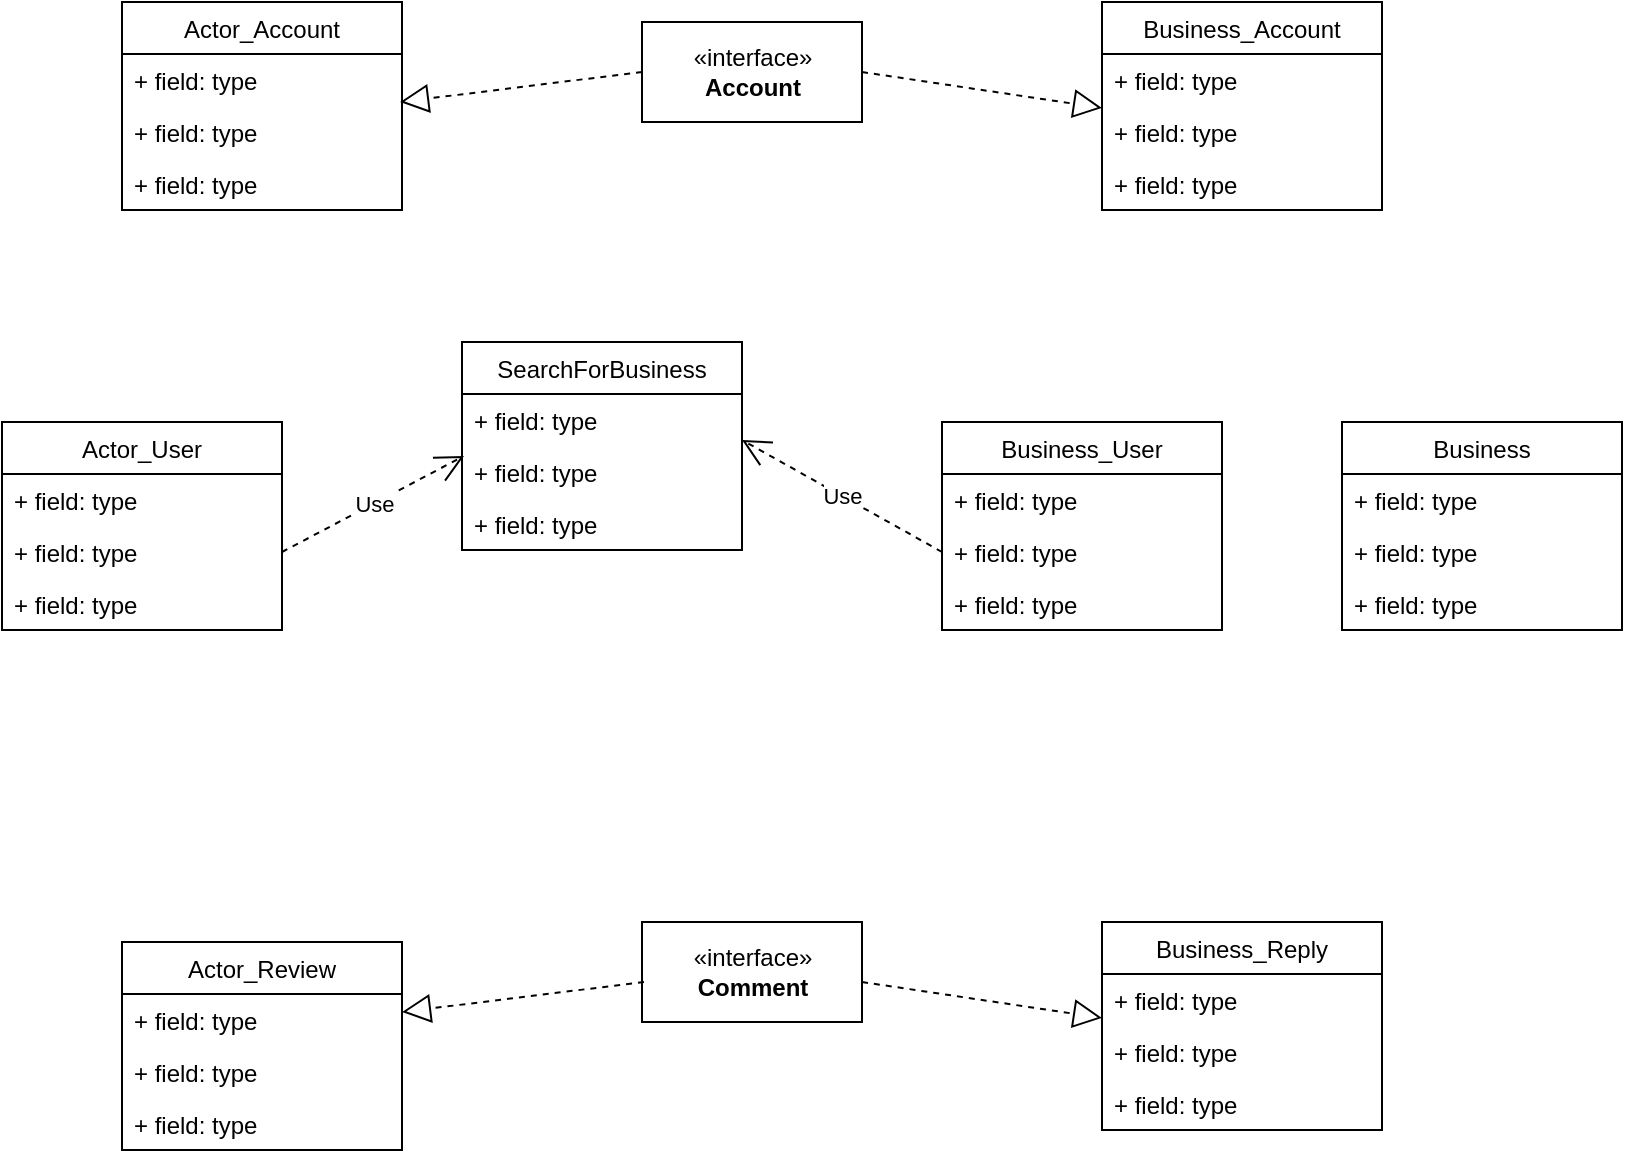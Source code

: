 <mxfile version="14.2.9" type="device"><diagram name="Page-1" id="e7e014a7-5840-1c2e-5031-d8a46d1fe8dd"><mxGraphModel dx="1422" dy="806" grid="1" gridSize="10" guides="1" tooltips="1" connect="1" arrows="1" fold="1" page="1" pageScale="1" pageWidth="1169" pageHeight="826" background="#ffffff" math="0" shadow="0"><root><mxCell id="0"/><mxCell id="1" parent="0"/><mxCell id="JbMlyzFD42AGtLOaU9Bk-46" value="Actor_User" style="swimlane;fontStyle=0;childLayout=stackLayout;horizontal=1;startSize=26;fillColor=none;horizontalStack=0;resizeParent=1;resizeParentMax=0;resizeLast=0;collapsible=1;marginBottom=0;" vertex="1" parent="1"><mxGeometry x="140" y="270" width="140" height="104" as="geometry"/></mxCell><mxCell id="JbMlyzFD42AGtLOaU9Bk-47" value="+ field: type" style="text;strokeColor=none;fillColor=none;align=left;verticalAlign=top;spacingLeft=4;spacingRight=4;overflow=hidden;rotatable=0;points=[[0,0.5],[1,0.5]];portConstraint=eastwest;" vertex="1" parent="JbMlyzFD42AGtLOaU9Bk-46"><mxGeometry y="26" width="140" height="26" as="geometry"/></mxCell><mxCell id="JbMlyzFD42AGtLOaU9Bk-48" value="+ field: type" style="text;strokeColor=none;fillColor=none;align=left;verticalAlign=top;spacingLeft=4;spacingRight=4;overflow=hidden;rotatable=0;points=[[0,0.5],[1,0.5]];portConstraint=eastwest;" vertex="1" parent="JbMlyzFD42AGtLOaU9Bk-46"><mxGeometry y="52" width="140" height="26" as="geometry"/></mxCell><mxCell id="JbMlyzFD42AGtLOaU9Bk-49" value="+ field: type" style="text;strokeColor=none;fillColor=none;align=left;verticalAlign=top;spacingLeft=4;spacingRight=4;overflow=hidden;rotatable=0;points=[[0,0.5],[1,0.5]];portConstraint=eastwest;" vertex="1" parent="JbMlyzFD42AGtLOaU9Bk-46"><mxGeometry y="78" width="140" height="26" as="geometry"/></mxCell><mxCell id="JbMlyzFD42AGtLOaU9Bk-50" value="Business_Account" style="swimlane;fontStyle=0;childLayout=stackLayout;horizontal=1;startSize=26;fillColor=none;horizontalStack=0;resizeParent=1;resizeParentMax=0;resizeLast=0;collapsible=1;marginBottom=0;" vertex="1" parent="1"><mxGeometry x="690" y="60" width="140" height="104" as="geometry"/></mxCell><mxCell id="JbMlyzFD42AGtLOaU9Bk-51" value="+ field: type" style="text;strokeColor=none;fillColor=none;align=left;verticalAlign=top;spacingLeft=4;spacingRight=4;overflow=hidden;rotatable=0;points=[[0,0.5],[1,0.5]];portConstraint=eastwest;" vertex="1" parent="JbMlyzFD42AGtLOaU9Bk-50"><mxGeometry y="26" width="140" height="26" as="geometry"/></mxCell><mxCell id="JbMlyzFD42AGtLOaU9Bk-52" value="+ field: type" style="text;strokeColor=none;fillColor=none;align=left;verticalAlign=top;spacingLeft=4;spacingRight=4;overflow=hidden;rotatable=0;points=[[0,0.5],[1,0.5]];portConstraint=eastwest;" vertex="1" parent="JbMlyzFD42AGtLOaU9Bk-50"><mxGeometry y="52" width="140" height="26" as="geometry"/></mxCell><mxCell id="JbMlyzFD42AGtLOaU9Bk-53" value="+ field: type" style="text;strokeColor=none;fillColor=none;align=left;verticalAlign=top;spacingLeft=4;spacingRight=4;overflow=hidden;rotatable=0;points=[[0,0.5],[1,0.5]];portConstraint=eastwest;" vertex="1" parent="JbMlyzFD42AGtLOaU9Bk-50"><mxGeometry y="78" width="140" height="26" as="geometry"/></mxCell><mxCell id="JbMlyzFD42AGtLOaU9Bk-54" value="Actor_Review" style="swimlane;fontStyle=0;childLayout=stackLayout;horizontal=1;startSize=26;fillColor=none;horizontalStack=0;resizeParent=1;resizeParentMax=0;resizeLast=0;collapsible=1;marginBottom=0;" vertex="1" parent="1"><mxGeometry x="200" y="530" width="140" height="104" as="geometry"/></mxCell><mxCell id="JbMlyzFD42AGtLOaU9Bk-57" value="+ field: type" style="text;strokeColor=none;fillColor=none;align=left;verticalAlign=top;spacingLeft=4;spacingRight=4;overflow=hidden;rotatable=0;points=[[0,0.5],[1,0.5]];portConstraint=eastwest;" vertex="1" parent="JbMlyzFD42AGtLOaU9Bk-54"><mxGeometry y="26" width="140" height="26" as="geometry"/></mxCell><mxCell id="JbMlyzFD42AGtLOaU9Bk-55" value="+ field: type" style="text;strokeColor=none;fillColor=none;align=left;verticalAlign=top;spacingLeft=4;spacingRight=4;overflow=hidden;rotatable=0;points=[[0,0.5],[1,0.5]];portConstraint=eastwest;" vertex="1" parent="JbMlyzFD42AGtLOaU9Bk-54"><mxGeometry y="52" width="140" height="26" as="geometry"/></mxCell><mxCell id="JbMlyzFD42AGtLOaU9Bk-56" value="+ field: type" style="text;strokeColor=none;fillColor=none;align=left;verticalAlign=top;spacingLeft=4;spacingRight=4;overflow=hidden;rotatable=0;points=[[0,0.5],[1,0.5]];portConstraint=eastwest;" vertex="1" parent="JbMlyzFD42AGtLOaU9Bk-54"><mxGeometry y="78" width="140" height="26" as="geometry"/></mxCell><mxCell id="JbMlyzFD42AGtLOaU9Bk-62" value="Business_Reply" style="swimlane;fontStyle=0;childLayout=stackLayout;horizontal=1;startSize=26;fillColor=none;horizontalStack=0;resizeParent=1;resizeParentMax=0;resizeLast=0;collapsible=1;marginBottom=0;" vertex="1" parent="1"><mxGeometry x="690" y="520" width="140" height="104" as="geometry"/></mxCell><mxCell id="JbMlyzFD42AGtLOaU9Bk-63" value="+ field: type" style="text;strokeColor=none;fillColor=none;align=left;verticalAlign=top;spacingLeft=4;spacingRight=4;overflow=hidden;rotatable=0;points=[[0,0.5],[1,0.5]];portConstraint=eastwest;" vertex="1" parent="JbMlyzFD42AGtLOaU9Bk-62"><mxGeometry y="26" width="140" height="26" as="geometry"/></mxCell><mxCell id="JbMlyzFD42AGtLOaU9Bk-64" value="+ field: type" style="text;strokeColor=none;fillColor=none;align=left;verticalAlign=top;spacingLeft=4;spacingRight=4;overflow=hidden;rotatable=0;points=[[0,0.5],[1,0.5]];portConstraint=eastwest;" vertex="1" parent="JbMlyzFD42AGtLOaU9Bk-62"><mxGeometry y="52" width="140" height="26" as="geometry"/></mxCell><mxCell id="JbMlyzFD42AGtLOaU9Bk-65" value="+ field: type" style="text;strokeColor=none;fillColor=none;align=left;verticalAlign=top;spacingLeft=4;spacingRight=4;overflow=hidden;rotatable=0;points=[[0,0.5],[1,0.5]];portConstraint=eastwest;" vertex="1" parent="JbMlyzFD42AGtLOaU9Bk-62"><mxGeometry y="78" width="140" height="26" as="geometry"/></mxCell><mxCell id="JbMlyzFD42AGtLOaU9Bk-66" value="«interface»&lt;br&gt;&lt;b&gt;Account&lt;/b&gt;" style="html=1;" vertex="1" parent="1"><mxGeometry x="460" y="70" width="110" height="50" as="geometry"/></mxCell><mxCell id="JbMlyzFD42AGtLOaU9Bk-67" value="Actor_Account" style="swimlane;fontStyle=0;childLayout=stackLayout;horizontal=1;startSize=26;fillColor=none;horizontalStack=0;resizeParent=1;resizeParentMax=0;resizeLast=0;collapsible=1;marginBottom=0;" vertex="1" parent="1"><mxGeometry x="200" y="60" width="140" height="104" as="geometry"/></mxCell><mxCell id="JbMlyzFD42AGtLOaU9Bk-68" value="+ field: type" style="text;strokeColor=none;fillColor=none;align=left;verticalAlign=top;spacingLeft=4;spacingRight=4;overflow=hidden;rotatable=0;points=[[0,0.5],[1,0.5]];portConstraint=eastwest;" vertex="1" parent="JbMlyzFD42AGtLOaU9Bk-67"><mxGeometry y="26" width="140" height="26" as="geometry"/></mxCell><mxCell id="JbMlyzFD42AGtLOaU9Bk-69" value="+ field: type" style="text;strokeColor=none;fillColor=none;align=left;verticalAlign=top;spacingLeft=4;spacingRight=4;overflow=hidden;rotatable=0;points=[[0,0.5],[1,0.5]];portConstraint=eastwest;" vertex="1" parent="JbMlyzFD42AGtLOaU9Bk-67"><mxGeometry y="52" width="140" height="26" as="geometry"/></mxCell><mxCell id="JbMlyzFD42AGtLOaU9Bk-70" value="+ field: type" style="text;strokeColor=none;fillColor=none;align=left;verticalAlign=top;spacingLeft=4;spacingRight=4;overflow=hidden;rotatable=0;points=[[0,0.5],[1,0.5]];portConstraint=eastwest;" vertex="1" parent="JbMlyzFD42AGtLOaU9Bk-67"><mxGeometry y="78" width="140" height="26" as="geometry"/></mxCell><mxCell id="JbMlyzFD42AGtLOaU9Bk-71" value="Business_User" style="swimlane;fontStyle=0;childLayout=stackLayout;horizontal=1;startSize=26;fillColor=none;horizontalStack=0;resizeParent=1;resizeParentMax=0;resizeLast=0;collapsible=1;marginBottom=0;" vertex="1" parent="1"><mxGeometry x="610" y="270" width="140" height="104" as="geometry"/></mxCell><mxCell id="JbMlyzFD42AGtLOaU9Bk-72" value="+ field: type" style="text;strokeColor=none;fillColor=none;align=left;verticalAlign=top;spacingLeft=4;spacingRight=4;overflow=hidden;rotatable=0;points=[[0,0.5],[1,0.5]];portConstraint=eastwest;" vertex="1" parent="JbMlyzFD42AGtLOaU9Bk-71"><mxGeometry y="26" width="140" height="26" as="geometry"/></mxCell><mxCell id="JbMlyzFD42AGtLOaU9Bk-73" value="+ field: type" style="text;strokeColor=none;fillColor=none;align=left;verticalAlign=top;spacingLeft=4;spacingRight=4;overflow=hidden;rotatable=0;points=[[0,0.5],[1,0.5]];portConstraint=eastwest;" vertex="1" parent="JbMlyzFD42AGtLOaU9Bk-71"><mxGeometry y="52" width="140" height="26" as="geometry"/></mxCell><mxCell id="JbMlyzFD42AGtLOaU9Bk-74" value="+ field: type" style="text;strokeColor=none;fillColor=none;align=left;verticalAlign=top;spacingLeft=4;spacingRight=4;overflow=hidden;rotatable=0;points=[[0,0.5],[1,0.5]];portConstraint=eastwest;" vertex="1" parent="JbMlyzFD42AGtLOaU9Bk-71"><mxGeometry y="78" width="140" height="26" as="geometry"/></mxCell><mxCell id="JbMlyzFD42AGtLOaU9Bk-75" value="" style="endArrow=block;dashed=1;endFill=0;endSize=12;html=1;entryX=0.993;entryY=-0.077;entryDx=0;entryDy=0;entryPerimeter=0;exitX=0;exitY=0.5;exitDx=0;exitDy=0;" edge="1" parent="1" source="JbMlyzFD42AGtLOaU9Bk-66" target="JbMlyzFD42AGtLOaU9Bk-69"><mxGeometry width="160" relative="1" as="geometry"><mxPoint x="400" y="140" as="sourcePoint"/><mxPoint x="560" y="140" as="targetPoint"/></mxGeometry></mxCell><mxCell id="JbMlyzFD42AGtLOaU9Bk-76" value="" style="endArrow=block;dashed=1;endFill=0;endSize=12;html=1;exitX=1;exitY=0.5;exitDx=0;exitDy=0;entryX=0;entryY=1.038;entryDx=0;entryDy=0;entryPerimeter=0;" edge="1" parent="1" source="JbMlyzFD42AGtLOaU9Bk-66" target="JbMlyzFD42AGtLOaU9Bk-51"><mxGeometry width="160" relative="1" as="geometry"><mxPoint x="580" y="130" as="sourcePoint"/><mxPoint x="740" y="130" as="targetPoint"/></mxGeometry></mxCell><mxCell id="JbMlyzFD42AGtLOaU9Bk-77" value="«interface»&lt;br&gt;&lt;b&gt;Comment&lt;/b&gt;" style="html=1;" vertex="1" parent="1"><mxGeometry x="460" y="520" width="110" height="50" as="geometry"/></mxCell><mxCell id="JbMlyzFD42AGtLOaU9Bk-78" value="" style="endArrow=block;dashed=1;endFill=0;endSize=12;html=1;entryX=0.993;entryY=-0.077;entryDx=0;entryDy=0;entryPerimeter=0;exitX=0;exitY=0.5;exitDx=0;exitDy=0;" edge="1" parent="1"><mxGeometry width="160" relative="1" as="geometry"><mxPoint x="460.98" y="550" as="sourcePoint"/><mxPoint x="340" y="564.998" as="targetPoint"/></mxGeometry></mxCell><mxCell id="JbMlyzFD42AGtLOaU9Bk-79" value="" style="endArrow=block;dashed=1;endFill=0;endSize=12;html=1;exitX=1;exitY=0.5;exitDx=0;exitDy=0;entryX=0;entryY=1.038;entryDx=0;entryDy=0;entryPerimeter=0;" edge="1" parent="1"><mxGeometry width="160" relative="1" as="geometry"><mxPoint x="570" y="550" as="sourcePoint"/><mxPoint x="690" y="567.988" as="targetPoint"/></mxGeometry></mxCell><mxCell id="JbMlyzFD42AGtLOaU9Bk-80" value="Business" style="swimlane;fontStyle=0;childLayout=stackLayout;horizontal=1;startSize=26;fillColor=none;horizontalStack=0;resizeParent=1;resizeParentMax=0;resizeLast=0;collapsible=1;marginBottom=0;" vertex="1" parent="1"><mxGeometry x="810" y="270" width="140" height="104" as="geometry"/></mxCell><mxCell id="JbMlyzFD42AGtLOaU9Bk-81" value="+ field: type" style="text;strokeColor=none;fillColor=none;align=left;verticalAlign=top;spacingLeft=4;spacingRight=4;overflow=hidden;rotatable=0;points=[[0,0.5],[1,0.5]];portConstraint=eastwest;" vertex="1" parent="JbMlyzFD42AGtLOaU9Bk-80"><mxGeometry y="26" width="140" height="26" as="geometry"/></mxCell><mxCell id="JbMlyzFD42AGtLOaU9Bk-82" value="+ field: type" style="text;strokeColor=none;fillColor=none;align=left;verticalAlign=top;spacingLeft=4;spacingRight=4;overflow=hidden;rotatable=0;points=[[0,0.5],[1,0.5]];portConstraint=eastwest;" vertex="1" parent="JbMlyzFD42AGtLOaU9Bk-80"><mxGeometry y="52" width="140" height="26" as="geometry"/></mxCell><mxCell id="JbMlyzFD42AGtLOaU9Bk-83" value="+ field: type" style="text;strokeColor=none;fillColor=none;align=left;verticalAlign=top;spacingLeft=4;spacingRight=4;overflow=hidden;rotatable=0;points=[[0,0.5],[1,0.5]];portConstraint=eastwest;" vertex="1" parent="JbMlyzFD42AGtLOaU9Bk-80"><mxGeometry y="78" width="140" height="26" as="geometry"/></mxCell><mxCell id="JbMlyzFD42AGtLOaU9Bk-84" value="SearchForBusiness" style="swimlane;fontStyle=0;childLayout=stackLayout;horizontal=1;startSize=26;fillColor=none;horizontalStack=0;resizeParent=1;resizeParentMax=0;resizeLast=0;collapsible=1;marginBottom=0;" vertex="1" parent="1"><mxGeometry x="370" y="230" width="140" height="104" as="geometry"/></mxCell><mxCell id="JbMlyzFD42AGtLOaU9Bk-85" value="+ field: type" style="text;strokeColor=none;fillColor=none;align=left;verticalAlign=top;spacingLeft=4;spacingRight=4;overflow=hidden;rotatable=0;points=[[0,0.5],[1,0.5]];portConstraint=eastwest;" vertex="1" parent="JbMlyzFD42AGtLOaU9Bk-84"><mxGeometry y="26" width="140" height="26" as="geometry"/></mxCell><mxCell id="JbMlyzFD42AGtLOaU9Bk-86" value="+ field: type" style="text;strokeColor=none;fillColor=none;align=left;verticalAlign=top;spacingLeft=4;spacingRight=4;overflow=hidden;rotatable=0;points=[[0,0.5],[1,0.5]];portConstraint=eastwest;" vertex="1" parent="JbMlyzFD42AGtLOaU9Bk-84"><mxGeometry y="52" width="140" height="26" as="geometry"/></mxCell><mxCell id="JbMlyzFD42AGtLOaU9Bk-87" value="+ field: type" style="text;strokeColor=none;fillColor=none;align=left;verticalAlign=top;spacingLeft=4;spacingRight=4;overflow=hidden;rotatable=0;points=[[0,0.5],[1,0.5]];portConstraint=eastwest;" vertex="1" parent="JbMlyzFD42AGtLOaU9Bk-84"><mxGeometry y="78" width="140" height="26" as="geometry"/></mxCell><mxCell id="JbMlyzFD42AGtLOaU9Bk-88" value="Use" style="endArrow=open;endSize=12;dashed=1;html=1;entryX=0.007;entryY=0.192;entryDx=0;entryDy=0;entryPerimeter=0;exitX=1;exitY=0.5;exitDx=0;exitDy=0;" edge="1" parent="1" source="JbMlyzFD42AGtLOaU9Bk-48" target="JbMlyzFD42AGtLOaU9Bk-86"><mxGeometry width="160" relative="1" as="geometry"><mxPoint x="320" y="350" as="sourcePoint"/><mxPoint x="480" y="350" as="targetPoint"/></mxGeometry></mxCell><mxCell id="JbMlyzFD42AGtLOaU9Bk-89" value="Use" style="endArrow=open;endSize=12;dashed=1;html=1;entryX=1;entryY=0.885;entryDx=0;entryDy=0;entryPerimeter=0;exitX=0;exitY=0.5;exitDx=0;exitDy=0;" edge="1" parent="1" source="JbMlyzFD42AGtLOaU9Bk-73" target="JbMlyzFD42AGtLOaU9Bk-85"><mxGeometry width="160" relative="1" as="geometry"><mxPoint x="600" y="340" as="sourcePoint"/><mxPoint x="620" y="270.002" as="targetPoint"/></mxGeometry></mxCell></root></mxGraphModel></diagram></mxfile>
